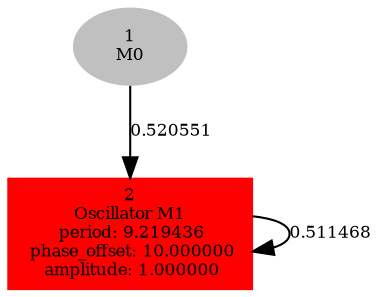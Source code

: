  digraph g{ forcelabels=true;
1[label=<1<BR/>M0>,color="grey",style=filled,fontsize=8];
2 [label=<2<BR />Oscillator M1<BR /> period: 9.219436<BR /> phase_offset: 10.000000<BR /> amplitude: 1.000000>, shape=box,color=red,style=filled,fontsize=8];1 -> 2[label="0.520551 ",fontsize="8"];
2 -> 2[label="0.511468 ",fontsize="8"];
 }
